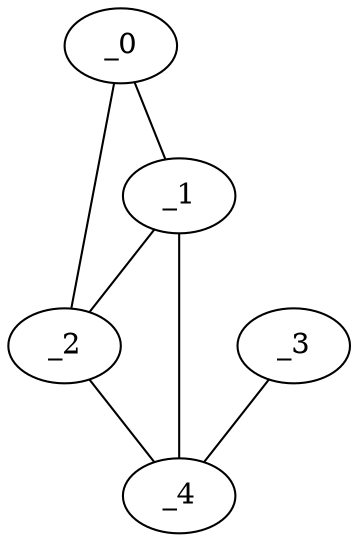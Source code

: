 graph AP1_0117 {
	_0	 [x="0.698873",
		y="0.602294"];
	_1	 [x="1.67952",
		y="2.58908"];
	_0 -- _1;
	_2	 [x="2.30025",
		y="0.710041"];
	_0 -- _2;
	_1 -- _2;
	_4	 [x="2.35727",
		y="1.54775"];
	_1 -- _4;
	_2 -- _4;
	_3	 [x="1.27508",
		y="1.17955"];
	_3 -- _4;
}
